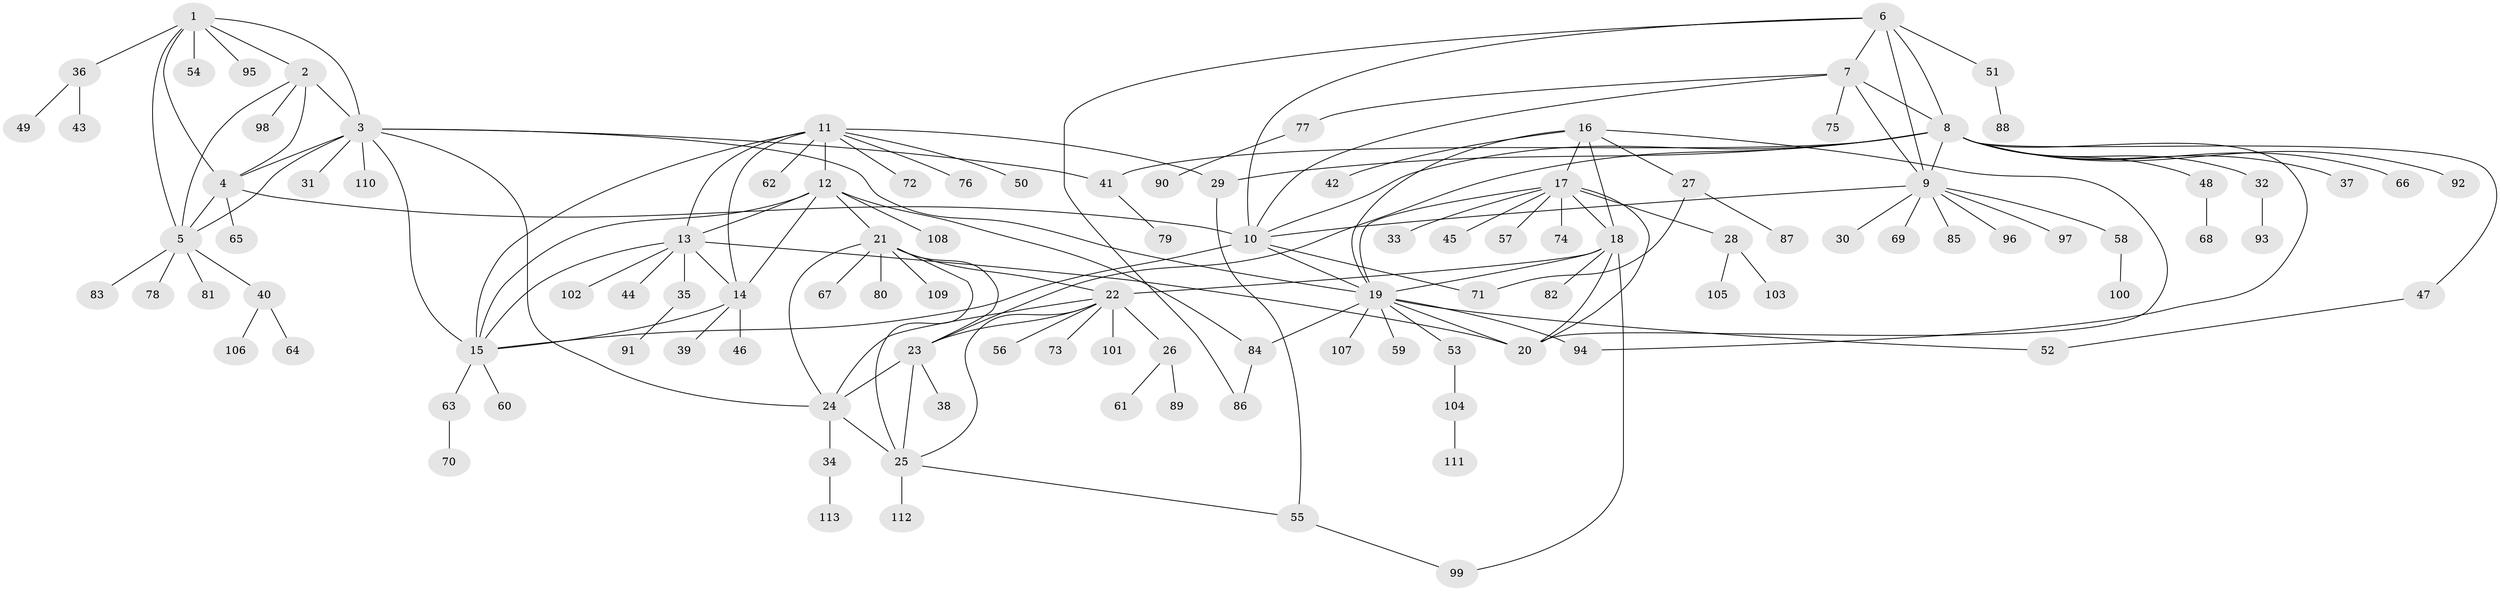// Generated by graph-tools (version 1.1) at 2025/55/03/09/25 04:55:48]
// undirected, 113 vertices, 157 edges
graph export_dot {
graph [start="1"]
  node [color=gray90,style=filled];
  1;
  2;
  3;
  4;
  5;
  6;
  7;
  8;
  9;
  10;
  11;
  12;
  13;
  14;
  15;
  16;
  17;
  18;
  19;
  20;
  21;
  22;
  23;
  24;
  25;
  26;
  27;
  28;
  29;
  30;
  31;
  32;
  33;
  34;
  35;
  36;
  37;
  38;
  39;
  40;
  41;
  42;
  43;
  44;
  45;
  46;
  47;
  48;
  49;
  50;
  51;
  52;
  53;
  54;
  55;
  56;
  57;
  58;
  59;
  60;
  61;
  62;
  63;
  64;
  65;
  66;
  67;
  68;
  69;
  70;
  71;
  72;
  73;
  74;
  75;
  76;
  77;
  78;
  79;
  80;
  81;
  82;
  83;
  84;
  85;
  86;
  87;
  88;
  89;
  90;
  91;
  92;
  93;
  94;
  95;
  96;
  97;
  98;
  99;
  100;
  101;
  102;
  103;
  104;
  105;
  106;
  107;
  108;
  109;
  110;
  111;
  112;
  113;
  1 -- 2;
  1 -- 3;
  1 -- 4;
  1 -- 5;
  1 -- 36;
  1 -- 54;
  1 -- 95;
  2 -- 3;
  2 -- 4;
  2 -- 5;
  2 -- 98;
  3 -- 4;
  3 -- 5;
  3 -- 15;
  3 -- 19;
  3 -- 24;
  3 -- 31;
  3 -- 41;
  3 -- 110;
  4 -- 5;
  4 -- 10;
  4 -- 65;
  5 -- 40;
  5 -- 78;
  5 -- 81;
  5 -- 83;
  6 -- 7;
  6 -- 8;
  6 -- 9;
  6 -- 10;
  6 -- 51;
  6 -- 86;
  7 -- 8;
  7 -- 9;
  7 -- 10;
  7 -- 75;
  7 -- 77;
  8 -- 9;
  8 -- 10;
  8 -- 23;
  8 -- 29;
  8 -- 32;
  8 -- 37;
  8 -- 41;
  8 -- 47;
  8 -- 48;
  8 -- 66;
  8 -- 92;
  8 -- 94;
  9 -- 10;
  9 -- 30;
  9 -- 58;
  9 -- 69;
  9 -- 85;
  9 -- 96;
  9 -- 97;
  10 -- 15;
  10 -- 19;
  10 -- 71;
  11 -- 12;
  11 -- 13;
  11 -- 14;
  11 -- 15;
  11 -- 29;
  11 -- 50;
  11 -- 62;
  11 -- 72;
  11 -- 76;
  12 -- 13;
  12 -- 14;
  12 -- 15;
  12 -- 21;
  12 -- 84;
  12 -- 108;
  13 -- 14;
  13 -- 15;
  13 -- 20;
  13 -- 35;
  13 -- 44;
  13 -- 102;
  14 -- 15;
  14 -- 39;
  14 -- 46;
  15 -- 60;
  15 -- 63;
  16 -- 17;
  16 -- 18;
  16 -- 19;
  16 -- 20;
  16 -- 27;
  16 -- 42;
  17 -- 18;
  17 -- 19;
  17 -- 20;
  17 -- 28;
  17 -- 33;
  17 -- 45;
  17 -- 57;
  17 -- 74;
  18 -- 19;
  18 -- 20;
  18 -- 22;
  18 -- 82;
  18 -- 99;
  19 -- 20;
  19 -- 52;
  19 -- 53;
  19 -- 59;
  19 -- 84;
  19 -- 94;
  19 -- 107;
  21 -- 22;
  21 -- 23;
  21 -- 24;
  21 -- 25;
  21 -- 67;
  21 -- 80;
  21 -- 109;
  22 -- 23;
  22 -- 24;
  22 -- 25;
  22 -- 26;
  22 -- 56;
  22 -- 73;
  22 -- 101;
  23 -- 24;
  23 -- 25;
  23 -- 38;
  24 -- 25;
  24 -- 34;
  25 -- 55;
  25 -- 112;
  26 -- 61;
  26 -- 89;
  27 -- 71;
  27 -- 87;
  28 -- 103;
  28 -- 105;
  29 -- 55;
  32 -- 93;
  34 -- 113;
  35 -- 91;
  36 -- 43;
  36 -- 49;
  40 -- 64;
  40 -- 106;
  41 -- 79;
  47 -- 52;
  48 -- 68;
  51 -- 88;
  53 -- 104;
  55 -- 99;
  58 -- 100;
  63 -- 70;
  77 -- 90;
  84 -- 86;
  104 -- 111;
}
